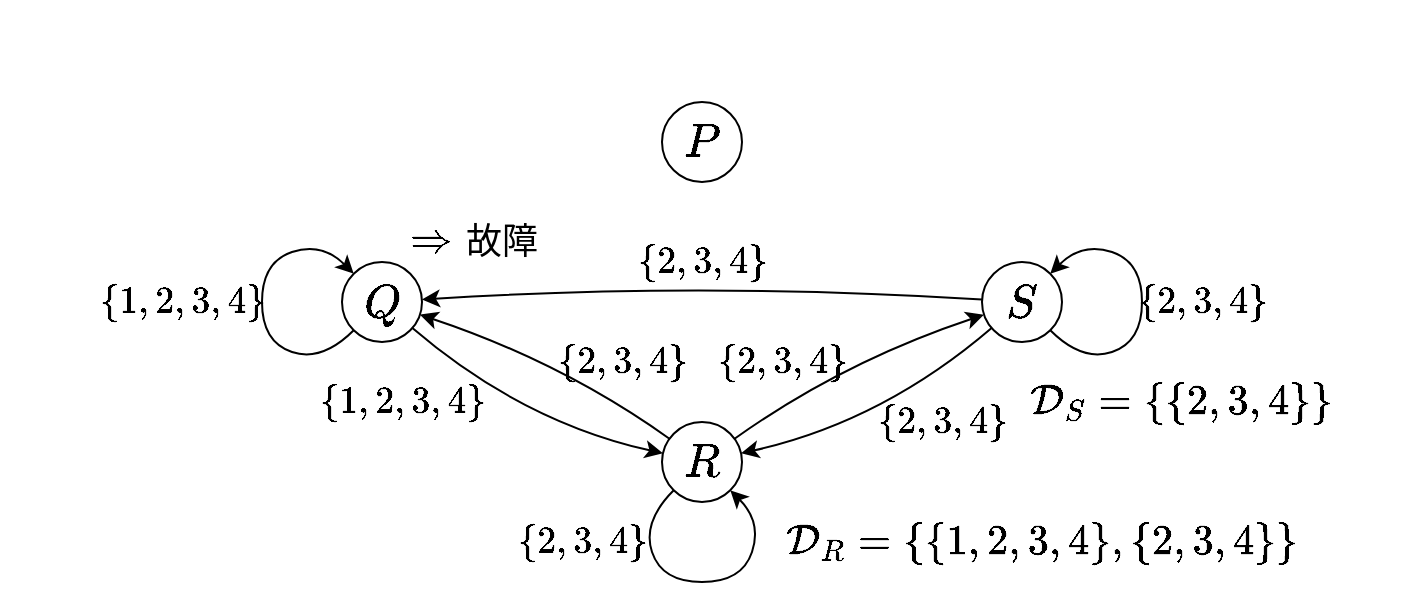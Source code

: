<mxfile version="20.6.1" type="device"><diagram id="lIlURctpBFSEksVBJOmT" name="ページ1"><mxGraphModel dx="1865" dy="1810" grid="1" gridSize="10" guides="1" tooltips="1" connect="1" arrows="1" fold="1" page="1" pageScale="1" pageWidth="827" pageHeight="1169" math="1" shadow="0"><root><mxCell id="0"/><mxCell id="1" parent="0"/><mxCell id="aVhFmXt1LidmD8iuUSpd-8" value="" style="rounded=0;whiteSpace=wrap;html=1;fontSize=20;fillColor=none;strokeColor=#FFFFFF;" parent="1" vertex="1"><mxGeometry x="-10" y="-10" width="700" height="300" as="geometry"/></mxCell><mxCell id="S8ao46J4iLqzJfQgbNo5-5" value="" style="rounded=0;whiteSpace=wrap;html=1;fontSize=20;fillColor=none;strokeColor=#FFFFFF;" parent="1" vertex="1"><mxGeometry x="-10" y="-10" width="700" height="300" as="geometry"/></mxCell><mxCell id="S8ao46J4iLqzJfQgbNo5-1" value="&lt;font style=&quot;font-size: 20px;&quot;&gt;$$P$$&lt;/font&gt;" style="ellipse;whiteSpace=wrap;html=1;aspect=fixed;" parent="1" vertex="1"><mxGeometry x="320" y="40" width="40" height="40" as="geometry"/></mxCell><mxCell id="S8ao46J4iLqzJfQgbNo5-2" value="&lt;font style=&quot;font-size: 20px;&quot;&gt;$$Q$$&lt;/font&gt;" style="ellipse;whiteSpace=wrap;html=1;aspect=fixed;" parent="1" vertex="1"><mxGeometry x="160" y="120" width="40" height="40" as="geometry"/></mxCell><mxCell id="S8ao46J4iLqzJfQgbNo5-3" value="&lt;font style=&quot;font-size: 20px;&quot;&gt;$$R$$&lt;/font&gt;" style="ellipse;whiteSpace=wrap;html=1;aspect=fixed;" parent="1" vertex="1"><mxGeometry x="320" y="200" width="40" height="40" as="geometry"/></mxCell><mxCell id="S8ao46J4iLqzJfQgbNo5-4" value="&lt;font style=&quot;font-size: 20px;&quot;&gt;$$S$$&lt;/font&gt;" style="ellipse;whiteSpace=wrap;html=1;aspect=fixed;" parent="1" vertex="1"><mxGeometry x="480" y="120" width="40" height="40" as="geometry"/></mxCell><mxCell id="hUWHPjaKGrsjC7gjLTjs-23" value="" style="curved=1;endArrow=classic;html=1;rounded=0;" parent="1" source="S8ao46J4iLqzJfQgbNo5-4" target="S8ao46J4iLqzJfQgbNo5-4" edge="1"><mxGeometry width="50" height="50" relative="1" as="geometry"><mxPoint x="530" y="60" as="sourcePoint"/><mxPoint x="580" y="10" as="targetPoint"/><Array as="points"><mxPoint x="530" y="170"/><mxPoint x="560" y="160"/><mxPoint x="560" y="120"/><mxPoint x="530" y="110"/></Array></mxGeometry></mxCell><mxCell id="aVhFmXt1LidmD8iuUSpd-2" value="" style="curved=1;endArrow=classic;html=1;rounded=0;" parent="1" source="S8ao46J4iLqzJfQgbNo5-3" target="S8ao46J4iLqzJfQgbNo5-3" edge="1"><mxGeometry width="50" height="50" relative="1" as="geometry"><mxPoint x="323.359" y="258.906" as="sourcePoint"/><mxPoint x="356.641" y="258.906" as="targetPoint"/><Array as="points"><mxPoint x="310" y="250"/><mxPoint x="320" y="280"/><mxPoint x="360" y="280"/><mxPoint x="370" y="250"/></Array></mxGeometry></mxCell><mxCell id="aVhFmXt1LidmD8iuUSpd-3" value="" style="curved=1;endArrow=classic;html=1;rounded=0;" parent="1" source="S8ao46J4iLqzJfQgbNo5-2" target="S8ao46J4iLqzJfQgbNo5-2" edge="1"><mxGeometry width="50" height="50" relative="1" as="geometry"><mxPoint x="110" y="170" as="sourcePoint"/><mxPoint x="160" y="120" as="targetPoint"/><Array as="points"><mxPoint x="150" y="170"/><mxPoint x="120" y="160"/><mxPoint x="120" y="120"/><mxPoint x="150" y="110"/></Array></mxGeometry></mxCell><mxCell id="aVhFmXt1LidmD8iuUSpd-5" value="" style="curved=1;endArrow=classic;html=1;rounded=0;" parent="1" source="S8ao46J4iLqzJfQgbNo5-3" target="S8ao46J4iLqzJfQgbNo5-2" edge="1"><mxGeometry width="50" height="50" relative="1" as="geometry"><mxPoint x="290" y="180" as="sourcePoint"/><mxPoint x="340" y="130" as="targetPoint"/><Array as="points"><mxPoint x="270" y="170"/></Array></mxGeometry></mxCell><mxCell id="aVhFmXt1LidmD8iuUSpd-6" value="" style="curved=1;endArrow=classic;html=1;rounded=0;" parent="1" source="S8ao46J4iLqzJfQgbNo5-3" target="S8ao46J4iLqzJfQgbNo5-4" edge="1"><mxGeometry width="50" height="50" relative="1" as="geometry"><mxPoint x="335.858" y="215.858" as="sourcePoint"/><mxPoint x="209.612" y="153.922" as="targetPoint"/><Array as="points"><mxPoint x="410" y="170"/></Array></mxGeometry></mxCell><mxCell id="aVhFmXt1LidmD8iuUSpd-12" value="" style="curved=1;endArrow=classic;html=1;rounded=0;" parent="1" source="S8ao46J4iLqzJfQgbNo5-4" target="S8ao46J4iLqzJfQgbNo5-2" edge="1"><mxGeometry width="50" height="50" relative="1" as="geometry"><mxPoint x="209.846" y="152.481" as="sourcePoint"/><mxPoint x="490.154" y="152.481" as="targetPoint"/><Array as="points"><mxPoint x="340" y="130"/></Array></mxGeometry></mxCell><mxCell id="aVhFmXt1LidmD8iuUSpd-14" value="" style="curved=1;endArrow=classic;html=1;rounded=0;" parent="1" source="S8ao46J4iLqzJfQgbNo5-2" target="S8ao46J4iLqzJfQgbNo5-3" edge="1"><mxGeometry width="50" height="50" relative="1" as="geometry"><mxPoint x="320" y="190" as="sourcePoint"/><mxPoint x="370" y="140" as="targetPoint"/><Array as="points"><mxPoint x="250" y="200"/></Array></mxGeometry></mxCell><mxCell id="aVhFmXt1LidmD8iuUSpd-15" value="" style="curved=1;endArrow=classic;html=1;rounded=0;" parent="1" source="S8ao46J4iLqzJfQgbNo5-4" target="S8ao46J4iLqzJfQgbNo5-3" edge="1"><mxGeometry width="50" height="50" relative="1" as="geometry"><mxPoint x="205.185" y="163.016" as="sourcePoint"/><mxPoint x="330.476" y="225.661" as="targetPoint"/><Array as="points"><mxPoint x="430" y="200"/></Array></mxGeometry></mxCell><mxCell id="aVhFmXt1LidmD8iuUSpd-19" value="$$\{1,2,3,4\}$$" style="rounded=0;whiteSpace=wrap;html=1;fontSize=16;fillColor=none;strokeColor=none;" parent="1" vertex="1"><mxGeometry x="40" y="130" width="80" height="20" as="geometry"/></mxCell><mxCell id="aVhFmXt1LidmD8iuUSpd-26" value="$$\{2,3,4\}$$" style="rounded=0;whiteSpace=wrap;html=1;fontSize=16;fillColor=none;strokeColor=none;" parent="1" vertex="1"><mxGeometry x="270" y="160" width="60" height="20" as="geometry"/></mxCell><mxCell id="aVhFmXt1LidmD8iuUSpd-31" value="&lt;font style=&quot;font-size: 18px;&quot;&gt;$$\Rightarrow$$&lt;/font&gt;" style="rounded=0;whiteSpace=wrap;html=1;fillColor=none;strokeColor=none;fontSize=18;" parent="1" vertex="1"><mxGeometry x="190" y="100" width="30" height="20" as="geometry"/></mxCell><mxCell id="aVhFmXt1LidmD8iuUSpd-32" value="&lt;font style=&quot;font-size: 18px;&quot;&gt;故障&lt;/font&gt;" style="rounded=0;whiteSpace=wrap;html=1;fillColor=none;strokeColor=none;fontSize=18;" parent="1" vertex="1"><mxGeometry x="220" y="90" width="40" height="40" as="geometry"/></mxCell><mxCell id="aVhFmXt1LidmD8iuUSpd-34" value="$$\mathcal{D}_R=\{\{1,2,3,4\},\{2,3,4\}&lt;br&gt;\}$$" style="rounded=0;whiteSpace=wrap;html=1;fontSize=18;fillColor=none;strokeColor=none;" parent="1" vertex="1"><mxGeometry x="380" y="240" width="260" height="40" as="geometry"/></mxCell><mxCell id="aVhFmXt1LidmD8iuUSpd-37" value="$$\mathcal{D}&lt;br&gt;_S=\{\{2,3,4\}\}$$" style="rounded=0;whiteSpace=wrap;html=1;fontSize=18;fillColor=none;strokeColor=none;" parent="1" vertex="1"><mxGeometry x="500" y="170" width="160" height="40" as="geometry"/></mxCell><mxCell id="eGBI-yUnwvdf1qb6H0fC-1" value="$$\{1,2,3,4\}$$" style="rounded=0;whiteSpace=wrap;html=1;fontSize=16;fillColor=none;strokeColor=none;" parent="1" vertex="1"><mxGeometry x="150" y="180" width="80" height="20" as="geometry"/></mxCell><mxCell id="eGBI-yUnwvdf1qb6H0fC-2" value="$$\{2,3,4\}$$" style="rounded=0;whiteSpace=wrap;html=1;fontSize=16;fillColor=none;strokeColor=none;" parent="1" vertex="1"><mxGeometry x="310" y="110" width="60" height="20" as="geometry"/></mxCell><mxCell id="eGBI-yUnwvdf1qb6H0fC-4" value="$$\{2,3,4\}$$" style="rounded=0;whiteSpace=wrap;html=1;fontSize=16;fillColor=none;strokeColor=none;" parent="1" vertex="1"><mxGeometry x="350" y="160" width="60" height="20" as="geometry"/></mxCell><mxCell id="eGBI-yUnwvdf1qb6H0fC-6" value="$$\{2,3,4\}$$" style="rounded=0;whiteSpace=wrap;html=1;fontSize=16;fillColor=none;strokeColor=none;" parent="1" vertex="1"><mxGeometry x="560" y="130" width="60" height="20" as="geometry"/></mxCell><mxCell id="eGBI-yUnwvdf1qb6H0fC-7" value="$$\{2,3,4\}$$" style="rounded=0;whiteSpace=wrap;html=1;fontSize=16;fillColor=none;strokeColor=none;" parent="1" vertex="1"><mxGeometry x="430" y="190" width="60" height="20" as="geometry"/></mxCell><mxCell id="eGBI-yUnwvdf1qb6H0fC-8" value="$$\{2,3,4\}$$" style="rounded=0;whiteSpace=wrap;html=1;fontSize=16;fillColor=none;strokeColor=none;" parent="1" vertex="1"><mxGeometry x="250" y="250" width="60" height="20" as="geometry"/></mxCell></root></mxGraphModel></diagram></mxfile>